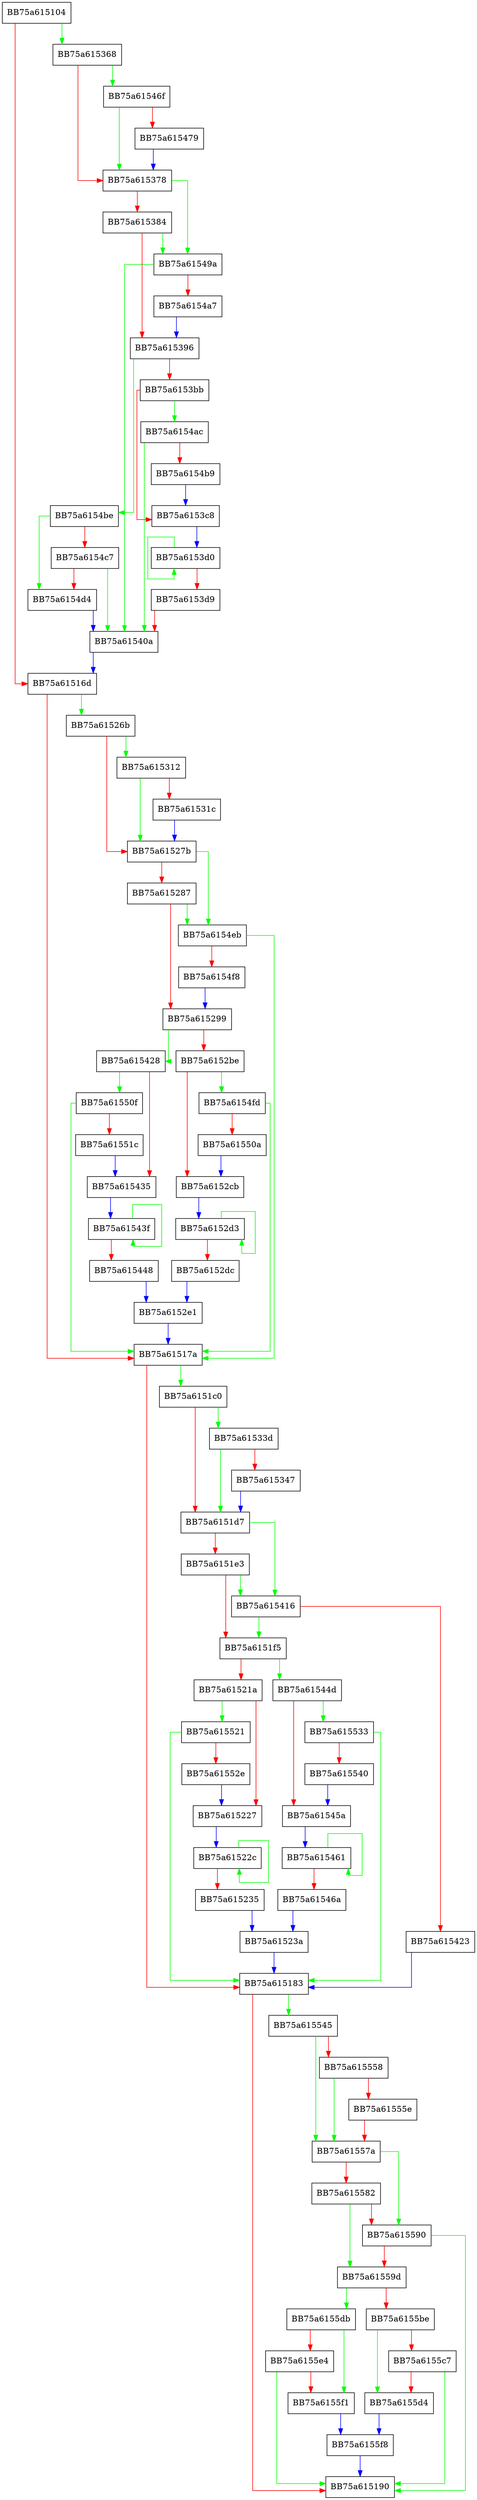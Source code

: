 digraph trace_pe_attribs {
  node [shape="box"];
  graph [splines=ortho];
  BB75a615104 -> BB75a615368 [color="green"];
  BB75a615104 -> BB75a61516d [color="red"];
  BB75a61516d -> BB75a61526b [color="green"];
  BB75a61516d -> BB75a61517a [color="red"];
  BB75a61517a -> BB75a6151c0 [color="green"];
  BB75a61517a -> BB75a615183 [color="red"];
  BB75a615183 -> BB75a615545 [color="green"];
  BB75a615183 -> BB75a615190 [color="red"];
  BB75a6151c0 -> BB75a61533d [color="green"];
  BB75a6151c0 -> BB75a6151d7 [color="red"];
  BB75a6151d7 -> BB75a615416 [color="green"];
  BB75a6151d7 -> BB75a6151e3 [color="red"];
  BB75a6151e3 -> BB75a615416 [color="green"];
  BB75a6151e3 -> BB75a6151f5 [color="red"];
  BB75a6151f5 -> BB75a61544d [color="green"];
  BB75a6151f5 -> BB75a61521a [color="red"];
  BB75a61521a -> BB75a615521 [color="green"];
  BB75a61521a -> BB75a615227 [color="red"];
  BB75a615227 -> BB75a61522c [color="blue"];
  BB75a61522c -> BB75a61522c [color="green"];
  BB75a61522c -> BB75a615235 [color="red"];
  BB75a615235 -> BB75a61523a [color="blue"];
  BB75a61523a -> BB75a615183 [color="blue"];
  BB75a61526b -> BB75a615312 [color="green"];
  BB75a61526b -> BB75a61527b [color="red"];
  BB75a61527b -> BB75a6154eb [color="green"];
  BB75a61527b -> BB75a615287 [color="red"];
  BB75a615287 -> BB75a6154eb [color="green"];
  BB75a615287 -> BB75a615299 [color="red"];
  BB75a615299 -> BB75a615428 [color="green"];
  BB75a615299 -> BB75a6152be [color="red"];
  BB75a6152be -> BB75a6154fd [color="green"];
  BB75a6152be -> BB75a6152cb [color="red"];
  BB75a6152cb -> BB75a6152d3 [color="blue"];
  BB75a6152d3 -> BB75a6152d3 [color="green"];
  BB75a6152d3 -> BB75a6152dc [color="red"];
  BB75a6152dc -> BB75a6152e1 [color="blue"];
  BB75a6152e1 -> BB75a61517a [color="blue"];
  BB75a615312 -> BB75a61527b [color="green"];
  BB75a615312 -> BB75a61531c [color="red"];
  BB75a61531c -> BB75a61527b [color="blue"];
  BB75a61533d -> BB75a6151d7 [color="green"];
  BB75a61533d -> BB75a615347 [color="red"];
  BB75a615347 -> BB75a6151d7 [color="blue"];
  BB75a615368 -> BB75a61546f [color="green"];
  BB75a615368 -> BB75a615378 [color="red"];
  BB75a615378 -> BB75a61549a [color="green"];
  BB75a615378 -> BB75a615384 [color="red"];
  BB75a615384 -> BB75a61549a [color="green"];
  BB75a615384 -> BB75a615396 [color="red"];
  BB75a615396 -> BB75a6154be [color="green"];
  BB75a615396 -> BB75a6153bb [color="red"];
  BB75a6153bb -> BB75a6154ac [color="green"];
  BB75a6153bb -> BB75a6153c8 [color="red"];
  BB75a6153c8 -> BB75a6153d0 [color="blue"];
  BB75a6153d0 -> BB75a6153d0 [color="green"];
  BB75a6153d0 -> BB75a6153d9 [color="red"];
  BB75a6153d9 -> BB75a61540a [color="red"];
  BB75a61540a -> BB75a61516d [color="blue"];
  BB75a615416 -> BB75a6151f5 [color="green"];
  BB75a615416 -> BB75a615423 [color="red"];
  BB75a615423 -> BB75a615183 [color="blue"];
  BB75a615428 -> BB75a61550f [color="green"];
  BB75a615428 -> BB75a615435 [color="red"];
  BB75a615435 -> BB75a61543f [color="blue"];
  BB75a61543f -> BB75a61543f [color="green"];
  BB75a61543f -> BB75a615448 [color="red"];
  BB75a615448 -> BB75a6152e1 [color="blue"];
  BB75a61544d -> BB75a615533 [color="green"];
  BB75a61544d -> BB75a61545a [color="red"];
  BB75a61545a -> BB75a615461 [color="blue"];
  BB75a615461 -> BB75a615461 [color="green"];
  BB75a615461 -> BB75a61546a [color="red"];
  BB75a61546a -> BB75a61523a [color="blue"];
  BB75a61546f -> BB75a615378 [color="green"];
  BB75a61546f -> BB75a615479 [color="red"];
  BB75a615479 -> BB75a615378 [color="blue"];
  BB75a61549a -> BB75a61540a [color="green"];
  BB75a61549a -> BB75a6154a7 [color="red"];
  BB75a6154a7 -> BB75a615396 [color="blue"];
  BB75a6154ac -> BB75a61540a [color="green"];
  BB75a6154ac -> BB75a6154b9 [color="red"];
  BB75a6154b9 -> BB75a6153c8 [color="blue"];
  BB75a6154be -> BB75a6154d4 [color="green"];
  BB75a6154be -> BB75a6154c7 [color="red"];
  BB75a6154c7 -> BB75a61540a [color="green"];
  BB75a6154c7 -> BB75a6154d4 [color="red"];
  BB75a6154d4 -> BB75a61540a [color="blue"];
  BB75a6154eb -> BB75a61517a [color="green"];
  BB75a6154eb -> BB75a6154f8 [color="red"];
  BB75a6154f8 -> BB75a615299 [color="blue"];
  BB75a6154fd -> BB75a61517a [color="green"];
  BB75a6154fd -> BB75a61550a [color="red"];
  BB75a61550a -> BB75a6152cb [color="blue"];
  BB75a61550f -> BB75a61517a [color="green"];
  BB75a61550f -> BB75a61551c [color="red"];
  BB75a61551c -> BB75a615435 [color="blue"];
  BB75a615521 -> BB75a615183 [color="green"];
  BB75a615521 -> BB75a61552e [color="red"];
  BB75a61552e -> BB75a615227 [color="blue"];
  BB75a615533 -> BB75a615183 [color="green"];
  BB75a615533 -> BB75a615540 [color="red"];
  BB75a615540 -> BB75a61545a [color="blue"];
  BB75a615545 -> BB75a61557a [color="green"];
  BB75a615545 -> BB75a615558 [color="red"];
  BB75a615558 -> BB75a61557a [color="green"];
  BB75a615558 -> BB75a61555e [color="red"];
  BB75a61555e -> BB75a61557a [color="red"];
  BB75a61557a -> BB75a615590 [color="green"];
  BB75a61557a -> BB75a615582 [color="red"];
  BB75a615582 -> BB75a61559d [color="green"];
  BB75a615582 -> BB75a615590 [color="red"];
  BB75a615590 -> BB75a615190 [color="green"];
  BB75a615590 -> BB75a61559d [color="red"];
  BB75a61559d -> BB75a6155db [color="green"];
  BB75a61559d -> BB75a6155be [color="red"];
  BB75a6155be -> BB75a6155d4 [color="green"];
  BB75a6155be -> BB75a6155c7 [color="red"];
  BB75a6155c7 -> BB75a615190 [color="green"];
  BB75a6155c7 -> BB75a6155d4 [color="red"];
  BB75a6155d4 -> BB75a6155f8 [color="blue"];
  BB75a6155db -> BB75a6155f1 [color="green"];
  BB75a6155db -> BB75a6155e4 [color="red"];
  BB75a6155e4 -> BB75a615190 [color="green"];
  BB75a6155e4 -> BB75a6155f1 [color="red"];
  BB75a6155f1 -> BB75a6155f8 [color="blue"];
  BB75a6155f8 -> BB75a615190 [color="blue"];
}
